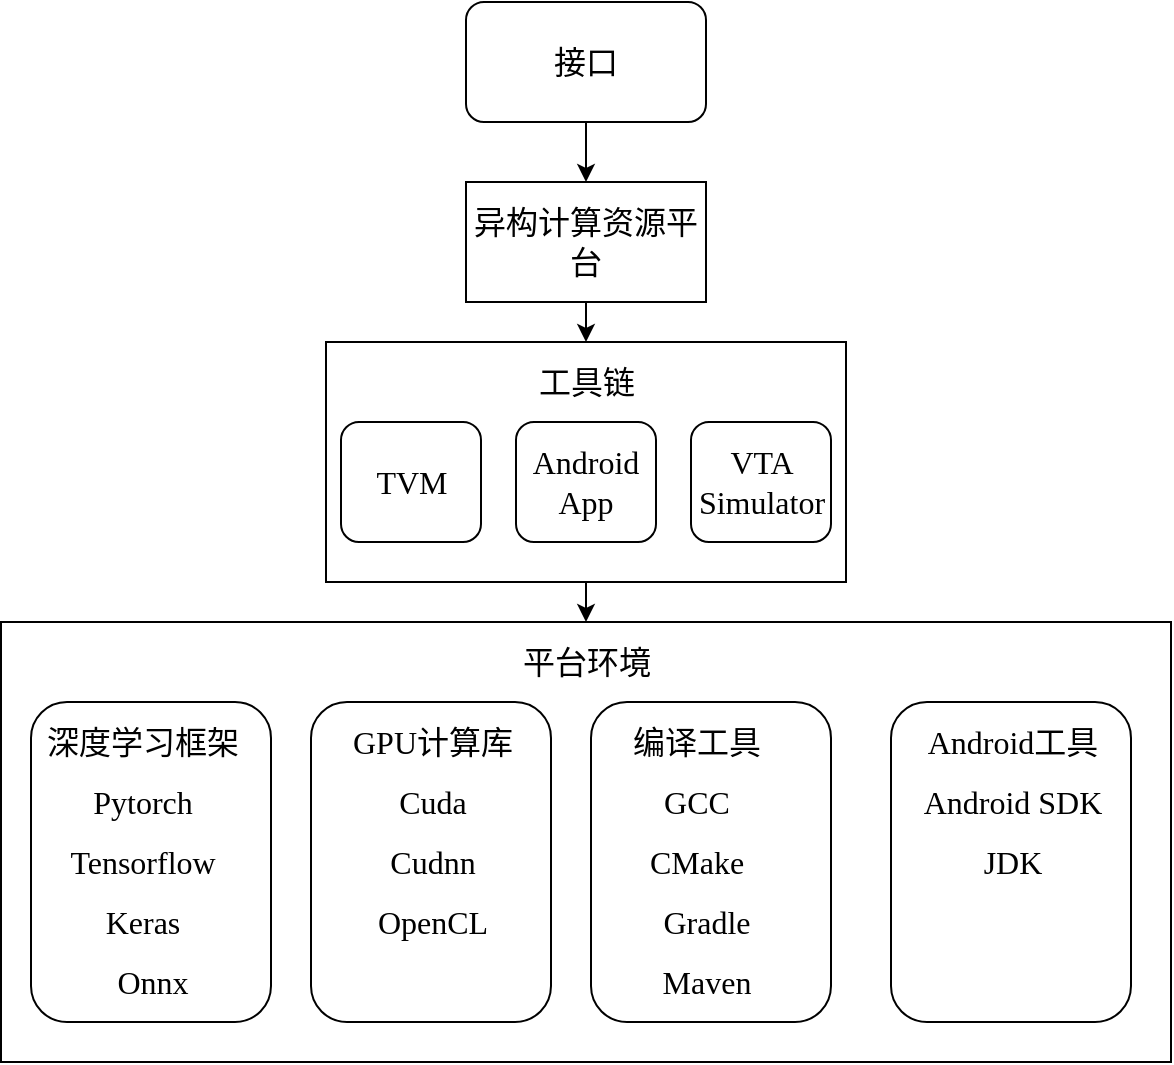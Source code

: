 <mxfile version="14.5.1" type="device"><diagram id="Cn0jobu5cb_1NoxnBM-5" name="Page-1"><mxGraphModel dx="942" dy="739" grid="1" gridSize="10" guides="1" tooltips="1" connect="1" arrows="1" fold="1" page="1" pageScale="1" pageWidth="850" pageHeight="1100" math="0" shadow="0"><root><mxCell id="0"/><mxCell id="1" parent="0"/><mxCell id="aJoqZqfOknz7hOAIfomt-3" style="edgeStyle=orthogonalEdgeStyle;rounded=0;orthogonalLoop=1;jettySize=auto;html=1;exitX=0.5;exitY=1;exitDx=0;exitDy=0;entryX=0.5;entryY=0;entryDx=0;entryDy=0;" parent="1" source="aJoqZqfOknz7hOAIfomt-1" target="aJoqZqfOknz7hOAIfomt-2" edge="1"><mxGeometry relative="1" as="geometry"/></mxCell><mxCell id="aJoqZqfOknz7hOAIfomt-1" value="&lt;font style=&quot;font-size: 16px&quot; face=&quot;simsun&quot;&gt;接口&lt;/font&gt;" style="rounded=1;whiteSpace=wrap;html=1;" parent="1" vertex="1"><mxGeometry x="330" y="120" width="120" height="60" as="geometry"/></mxCell><mxCell id="aJoqZqfOknz7hOAIfomt-8" style="edgeStyle=orthogonalEdgeStyle;rounded=0;orthogonalLoop=1;jettySize=auto;html=1;exitX=0.5;exitY=1;exitDx=0;exitDy=0;entryX=0.5;entryY=0;entryDx=0;entryDy=0;" parent="1" source="aJoqZqfOknz7hOAIfomt-2" target="aJoqZqfOknz7hOAIfomt-4" edge="1"><mxGeometry relative="1" as="geometry"/></mxCell><mxCell id="aJoqZqfOknz7hOAIfomt-2" value="&lt;font style=&quot;font-size: 16px&quot; face=&quot;simsun&quot;&gt;异构计算资源平台&lt;/font&gt;" style="rounded=0;whiteSpace=wrap;html=1;" parent="1" vertex="1"><mxGeometry x="330" y="210" width="120" height="60" as="geometry"/></mxCell><mxCell id="aJoqZqfOknz7hOAIfomt-24" style="edgeStyle=orthogonalEdgeStyle;rounded=0;orthogonalLoop=1;jettySize=auto;html=1;exitX=0.5;exitY=1;exitDx=0;exitDy=0;entryX=0.5;entryY=0;entryDx=0;entryDy=0;" parent="1" source="aJoqZqfOknz7hOAIfomt-4" target="aJoqZqfOknz7hOAIfomt-9" edge="1"><mxGeometry relative="1" as="geometry"/></mxCell><mxCell id="aJoqZqfOknz7hOAIfomt-4" value="" style="rounded=0;whiteSpace=wrap;html=1;" parent="1" vertex="1"><mxGeometry x="260" y="290" width="260" height="120" as="geometry"/></mxCell><mxCell id="aJoqZqfOknz7hOAIfomt-5" value="&lt;font face=&quot;Times New Roman&quot; style=&quot;font-size: 16px&quot;&gt;TVM&lt;/font&gt;" style="rounded=1;whiteSpace=wrap;html=1;" parent="1" vertex="1"><mxGeometry x="267.5" y="330" width="70" height="60" as="geometry"/></mxCell><mxCell id="aJoqZqfOknz7hOAIfomt-6" value="&lt;font style=&quot;font-size: 16px&quot; face=&quot;Times New Roman&quot;&gt;Android App&lt;/font&gt;" style="rounded=1;whiteSpace=wrap;html=1;" parent="1" vertex="1"><mxGeometry x="355" y="330" width="70" height="60" as="geometry"/></mxCell><mxCell id="aJoqZqfOknz7hOAIfomt-7" value="&lt;font style=&quot;font-size: 16px&quot; face=&quot;simsun&quot;&gt;工具链&lt;/font&gt;" style="text;html=1;align=center;verticalAlign=middle;resizable=0;points=[];autosize=1;" parent="1" vertex="1"><mxGeometry x="360" y="300" width="60" height="20" as="geometry"/></mxCell><mxCell id="aJoqZqfOknz7hOAIfomt-9" value="" style="rounded=0;whiteSpace=wrap;html=1;" parent="1" vertex="1"><mxGeometry x="97.5" y="430" width="585" height="220" as="geometry"/></mxCell><mxCell id="aJoqZqfOknz7hOAIfomt-10" value="" style="rounded=1;whiteSpace=wrap;html=1;" parent="1" vertex="1"><mxGeometry x="112.5" y="470" width="120" height="160" as="geometry"/></mxCell><mxCell id="aJoqZqfOknz7hOAIfomt-11" value="&lt;font style=&quot;font-size: 16px&quot; face=&quot;simsun&quot;&gt;深度学习框架&lt;/font&gt;" style="text;html=1;align=center;verticalAlign=middle;resizable=0;points=[];autosize=1;" parent="1" vertex="1"><mxGeometry x="112.5" y="480" width="110" height="20" as="geometry"/></mxCell><mxCell id="aJoqZqfOknz7hOAIfomt-12" value="&lt;font face=&quot;Times New Roman&quot; style=&quot;font-size: 16px&quot;&gt;Pytorch&lt;/font&gt;" style="text;html=1;align=center;verticalAlign=middle;resizable=0;points=[];autosize=1;" parent="1" vertex="1"><mxGeometry x="132.5" y="510" width="70" height="20" as="geometry"/></mxCell><mxCell id="aJoqZqfOknz7hOAIfomt-13" value="&lt;font style=&quot;font-size: 16px&quot; face=&quot;Times New Roman&quot;&gt;Tensorflow&lt;/font&gt;" style="text;html=1;align=center;verticalAlign=middle;resizable=0;points=[];autosize=1;" parent="1" vertex="1"><mxGeometry x="122.5" y="540" width="90" height="20" as="geometry"/></mxCell><mxCell id="aJoqZqfOknz7hOAIfomt-14" value="&lt;font face=&quot;Times New Roman&quot; style=&quot;font-size: 16px&quot;&gt;Keras&lt;/font&gt;" style="text;html=1;align=center;verticalAlign=middle;resizable=0;points=[];autosize=1;" parent="1" vertex="1"><mxGeometry x="142.5" y="570" width="50" height="20" as="geometry"/></mxCell><mxCell id="aJoqZqfOknz7hOAIfomt-15" value="&lt;font face=&quot;Times New Roman&quot; style=&quot;font-size: 16px&quot;&gt;Onnx&lt;/font&gt;" style="text;html=1;align=center;verticalAlign=middle;resizable=0;points=[];autosize=1;" parent="1" vertex="1"><mxGeometry x="147.5" y="600" width="50" height="20" as="geometry"/></mxCell><mxCell id="aJoqZqfOknz7hOAIfomt-16" value="&lt;font style=&quot;font-size: 16px&quot; face=&quot;simsun&quot;&gt;平台环境&lt;/font&gt;" style="text;html=1;align=center;verticalAlign=middle;resizable=0;points=[];autosize=1;" parent="1" vertex="1"><mxGeometry x="350" y="440" width="80" height="20" as="geometry"/></mxCell><mxCell id="aJoqZqfOknz7hOAIfomt-17" value="" style="rounded=1;whiteSpace=wrap;html=1;" parent="1" vertex="1"><mxGeometry x="252.5" y="470" width="120" height="160" as="geometry"/></mxCell><mxCell id="aJoqZqfOknz7hOAIfomt-18" value="&lt;font style=&quot;font-size: 16px&quot; face=&quot;Times New Roman&quot;&gt;GPU&lt;/font&gt;&lt;font style=&quot;font-size: 16px&quot; face=&quot;simsun&quot;&gt;计算库&lt;/font&gt;" style="text;html=1;align=center;verticalAlign=middle;resizable=0;points=[];autosize=1;" parent="1" vertex="1"><mxGeometry x="262.5" y="480" width="100" height="20" as="geometry"/></mxCell><mxCell id="aJoqZqfOknz7hOAIfomt-20" value="" style="rounded=1;whiteSpace=wrap;html=1;" parent="1" vertex="1"><mxGeometry x="392.5" y="470" width="120" height="160" as="geometry"/></mxCell><mxCell id="aJoqZqfOknz7hOAIfomt-21" value="" style="rounded=1;whiteSpace=wrap;html=1;" parent="1" vertex="1"><mxGeometry x="542.5" y="470" width="120" height="160" as="geometry"/></mxCell><mxCell id="aJoqZqfOknz7hOAIfomt-22" value="&lt;font style=&quot;font-size: 16px&quot; face=&quot;simsun&quot;&gt;编译工具&lt;/font&gt;" style="text;html=1;align=center;verticalAlign=middle;resizable=0;points=[];autosize=1;" parent="1" vertex="1"><mxGeometry x="405" y="480" width="80" height="20" as="geometry"/></mxCell><mxCell id="aJoqZqfOknz7hOAIfomt-23" value="&lt;font style=&quot;font-size: 16px&quot;&gt;&lt;font face=&quot;Times New Roman&quot;&gt;Android&lt;/font&gt;&lt;font face=&quot;simsun&quot;&gt;工具&lt;/font&gt;&lt;/font&gt;" style="text;html=1;align=center;verticalAlign=middle;resizable=0;points=[];autosize=1;" parent="1" vertex="1"><mxGeometry x="552.5" y="480" width="100" height="20" as="geometry"/></mxCell><mxCell id="aJoqZqfOknz7hOAIfomt-25" value="&lt;font face=&quot;Times New Roman&quot; style=&quot;font-size: 16px&quot;&gt;Cuda&lt;/font&gt;" style="text;html=1;align=center;verticalAlign=middle;resizable=0;points=[];autosize=1;" parent="1" vertex="1"><mxGeometry x="287.5" y="510" width="50" height="20" as="geometry"/></mxCell><mxCell id="aJoqZqfOknz7hOAIfomt-26" value="&lt;font face=&quot;Times New Roman&quot; style=&quot;font-size: 16px&quot;&gt;OpenCL&lt;/font&gt;" style="text;html=1;align=center;verticalAlign=middle;resizable=0;points=[];autosize=1;" parent="1" vertex="1"><mxGeometry x="277.5" y="570" width="70" height="20" as="geometry"/></mxCell><mxCell id="aJoqZqfOknz7hOAIfomt-27" value="&lt;font style=&quot;font-size: 16px&quot; face=&quot;Times New Roman&quot;&gt;Cudnn&lt;/font&gt;" style="text;html=1;align=center;verticalAlign=middle;resizable=0;points=[];autosize=1;" parent="1" vertex="1"><mxGeometry x="282.5" y="540" width="60" height="20" as="geometry"/></mxCell><mxCell id="aJoqZqfOknz7hOAIfomt-28" value="&lt;font face=&quot;Times New Roman&quot; style=&quot;font-size: 16px&quot;&gt;GCC&lt;/font&gt;" style="text;html=1;align=center;verticalAlign=middle;resizable=0;points=[];autosize=1;" parent="1" vertex="1"><mxGeometry x="420" y="510" width="50" height="20" as="geometry"/></mxCell><mxCell id="aJoqZqfOknz7hOAIfomt-29" value="&lt;font face=&quot;Times New Roman&quot; style=&quot;font-size: 16px&quot;&gt;CMake&lt;/font&gt;" style="text;html=1;align=center;verticalAlign=middle;resizable=0;points=[];autosize=1;" parent="1" vertex="1"><mxGeometry x="415" y="540" width="60" height="20" as="geometry"/></mxCell><mxCell id="aJoqZqfOknz7hOAIfomt-30" value="&lt;font face=&quot;Times New Roman&quot; style=&quot;font-size: 16px&quot;&gt;Gradle&lt;/font&gt;" style="text;html=1;align=center;verticalAlign=middle;resizable=0;points=[];autosize=1;" parent="1" vertex="1"><mxGeometry x="420" y="570" width="60" height="20" as="geometry"/></mxCell><mxCell id="aJoqZqfOknz7hOAIfomt-31" value="&lt;font face=&quot;Times New Roman&quot; style=&quot;font-size: 16px&quot;&gt;Maven&lt;/font&gt;" style="text;html=1;align=center;verticalAlign=middle;resizable=0;points=[];autosize=1;" parent="1" vertex="1"><mxGeometry x="420" y="600" width="60" height="20" as="geometry"/></mxCell><mxCell id="aJoqZqfOknz7hOAIfomt-32" value="&lt;font face=&quot;Times New Roman&quot; style=&quot;font-size: 16px&quot;&gt;Android SDK&lt;/font&gt;" style="text;html=1;align=center;verticalAlign=middle;resizable=0;points=[];autosize=1;" parent="1" vertex="1"><mxGeometry x="552.5" y="510" width="100" height="20" as="geometry"/></mxCell><mxCell id="aJoqZqfOknz7hOAIfomt-33" value="&lt;font face=&quot;Times New Roman&quot; style=&quot;font-size: 16px&quot;&gt;JDK&lt;/font&gt;" style="text;html=1;align=center;verticalAlign=middle;resizable=0;points=[];autosize=1;" parent="1" vertex="1"><mxGeometry x="582.5" y="540" width="40" height="20" as="geometry"/></mxCell><mxCell id="lEr-MRcT5kPHM9oh9NSz-1" value="&lt;font style=&quot;font-size: 16px&quot; face=&quot;Times New Roman&quot;&gt;VTA&lt;br&gt;Simulator&lt;/font&gt;" style="rounded=1;whiteSpace=wrap;html=1;" vertex="1" parent="1"><mxGeometry x="442.5" y="330" width="70" height="60" as="geometry"/></mxCell></root></mxGraphModel></diagram></mxfile>